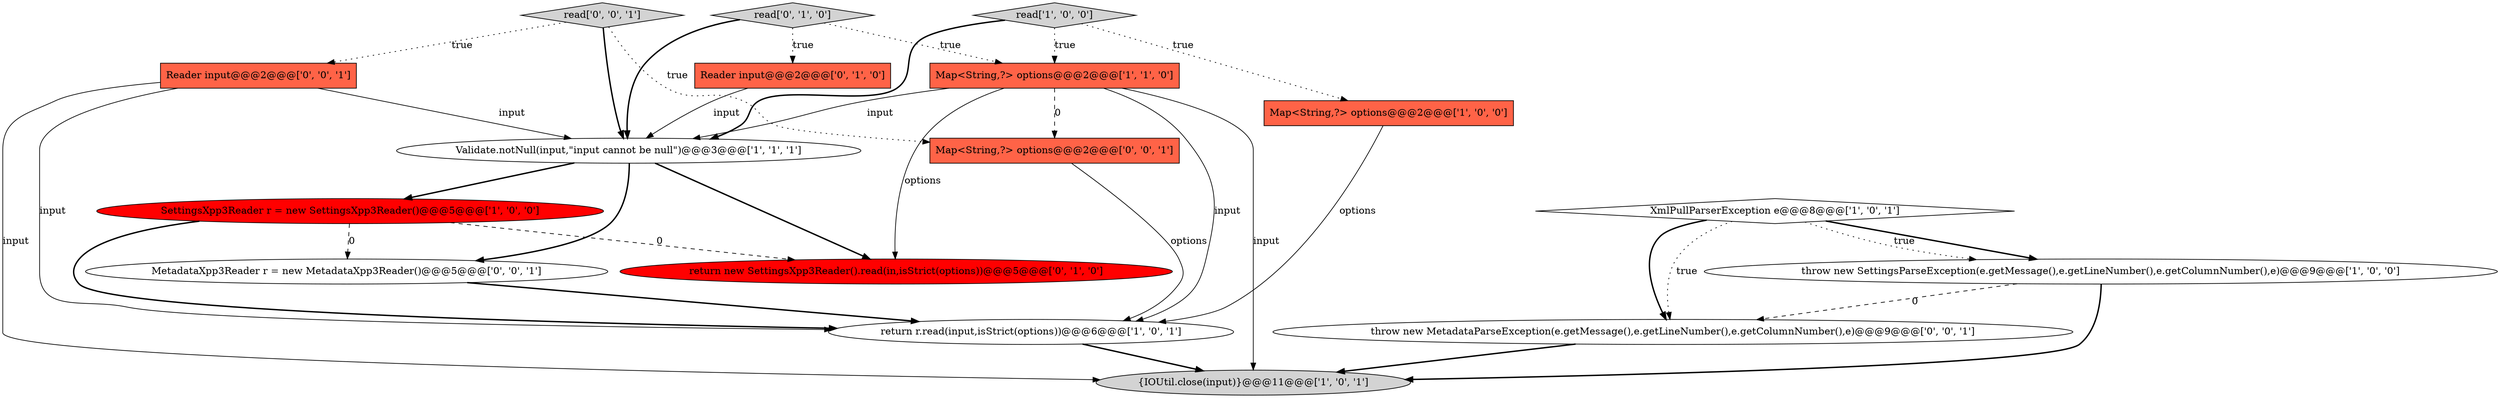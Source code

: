 digraph {
6 [style = filled, label = "return r.read(input,isStrict(options))@@@6@@@['1', '0', '1']", fillcolor = white, shape = ellipse image = "AAA0AAABBB1BBB"];
11 [style = filled, label = "read['0', '1', '0']", fillcolor = lightgray, shape = diamond image = "AAA0AAABBB2BBB"];
9 [style = filled, label = "Reader input@@@2@@@['0', '1', '0']", fillcolor = tomato, shape = box image = "AAA0AAABBB2BBB"];
12 [style = filled, label = "Reader input@@@2@@@['0', '0', '1']", fillcolor = tomato, shape = box image = "AAA0AAABBB3BBB"];
14 [style = filled, label = "read['0', '0', '1']", fillcolor = lightgray, shape = diamond image = "AAA0AAABBB3BBB"];
16 [style = filled, label = "throw new MetadataParseException(e.getMessage(),e.getLineNumber(),e.getColumnNumber(),e)@@@9@@@['0', '0', '1']", fillcolor = white, shape = ellipse image = "AAA0AAABBB3BBB"];
2 [style = filled, label = "Map<String,?> options@@@2@@@['1', '0', '0']", fillcolor = tomato, shape = box image = "AAA0AAABBB1BBB"];
4 [style = filled, label = "Map<String,?> options@@@2@@@['1', '1', '0']", fillcolor = tomato, shape = box image = "AAA0AAABBB1BBB"];
8 [style = filled, label = "XmlPullParserException e@@@8@@@['1', '0', '1']", fillcolor = white, shape = diamond image = "AAA0AAABBB1BBB"];
10 [style = filled, label = "return new SettingsXpp3Reader().read(in,isStrict(options))@@@5@@@['0', '1', '0']", fillcolor = red, shape = ellipse image = "AAA1AAABBB2BBB"];
13 [style = filled, label = "Map<String,?> options@@@2@@@['0', '0', '1']", fillcolor = tomato, shape = box image = "AAA0AAABBB3BBB"];
15 [style = filled, label = "MetadataXpp3Reader r = new MetadataXpp3Reader()@@@5@@@['0', '0', '1']", fillcolor = white, shape = ellipse image = "AAA0AAABBB3BBB"];
0 [style = filled, label = "Validate.notNull(input,\"input cannot be null\")@@@3@@@['1', '1', '1']", fillcolor = white, shape = ellipse image = "AAA0AAABBB1BBB"];
7 [style = filled, label = "{IOUtil.close(input)}@@@11@@@['1', '0', '1']", fillcolor = lightgray, shape = ellipse image = "AAA0AAABBB1BBB"];
1 [style = filled, label = "SettingsXpp3Reader r = new SettingsXpp3Reader()@@@5@@@['1', '0', '0']", fillcolor = red, shape = ellipse image = "AAA1AAABBB1BBB"];
5 [style = filled, label = "throw new SettingsParseException(e.getMessage(),e.getLineNumber(),e.getColumnNumber(),e)@@@9@@@['1', '0', '0']", fillcolor = white, shape = ellipse image = "AAA0AAABBB1BBB"];
3 [style = filled, label = "read['1', '0', '0']", fillcolor = lightgray, shape = diamond image = "AAA0AAABBB1BBB"];
8->16 [style = bold, label=""];
4->10 [style = solid, label="options"];
14->12 [style = dotted, label="true"];
12->0 [style = solid, label="input"];
1->15 [style = dashed, label="0"];
12->6 [style = solid, label="input"];
16->7 [style = bold, label=""];
8->16 [style = dotted, label="true"];
3->4 [style = dotted, label="true"];
11->9 [style = dotted, label="true"];
15->6 [style = bold, label=""];
1->10 [style = dashed, label="0"];
4->0 [style = solid, label="input"];
11->4 [style = dotted, label="true"];
12->7 [style = solid, label="input"];
2->6 [style = solid, label="options"];
0->15 [style = bold, label=""];
14->13 [style = dotted, label="true"];
3->0 [style = bold, label=""];
5->16 [style = dashed, label="0"];
4->6 [style = solid, label="input"];
0->10 [style = bold, label=""];
11->0 [style = bold, label=""];
1->6 [style = bold, label=""];
8->5 [style = bold, label=""];
14->0 [style = bold, label=""];
8->5 [style = dotted, label="true"];
0->1 [style = bold, label=""];
9->0 [style = solid, label="input"];
5->7 [style = bold, label=""];
13->6 [style = solid, label="options"];
6->7 [style = bold, label=""];
4->7 [style = solid, label="input"];
4->13 [style = dashed, label="0"];
3->2 [style = dotted, label="true"];
}
